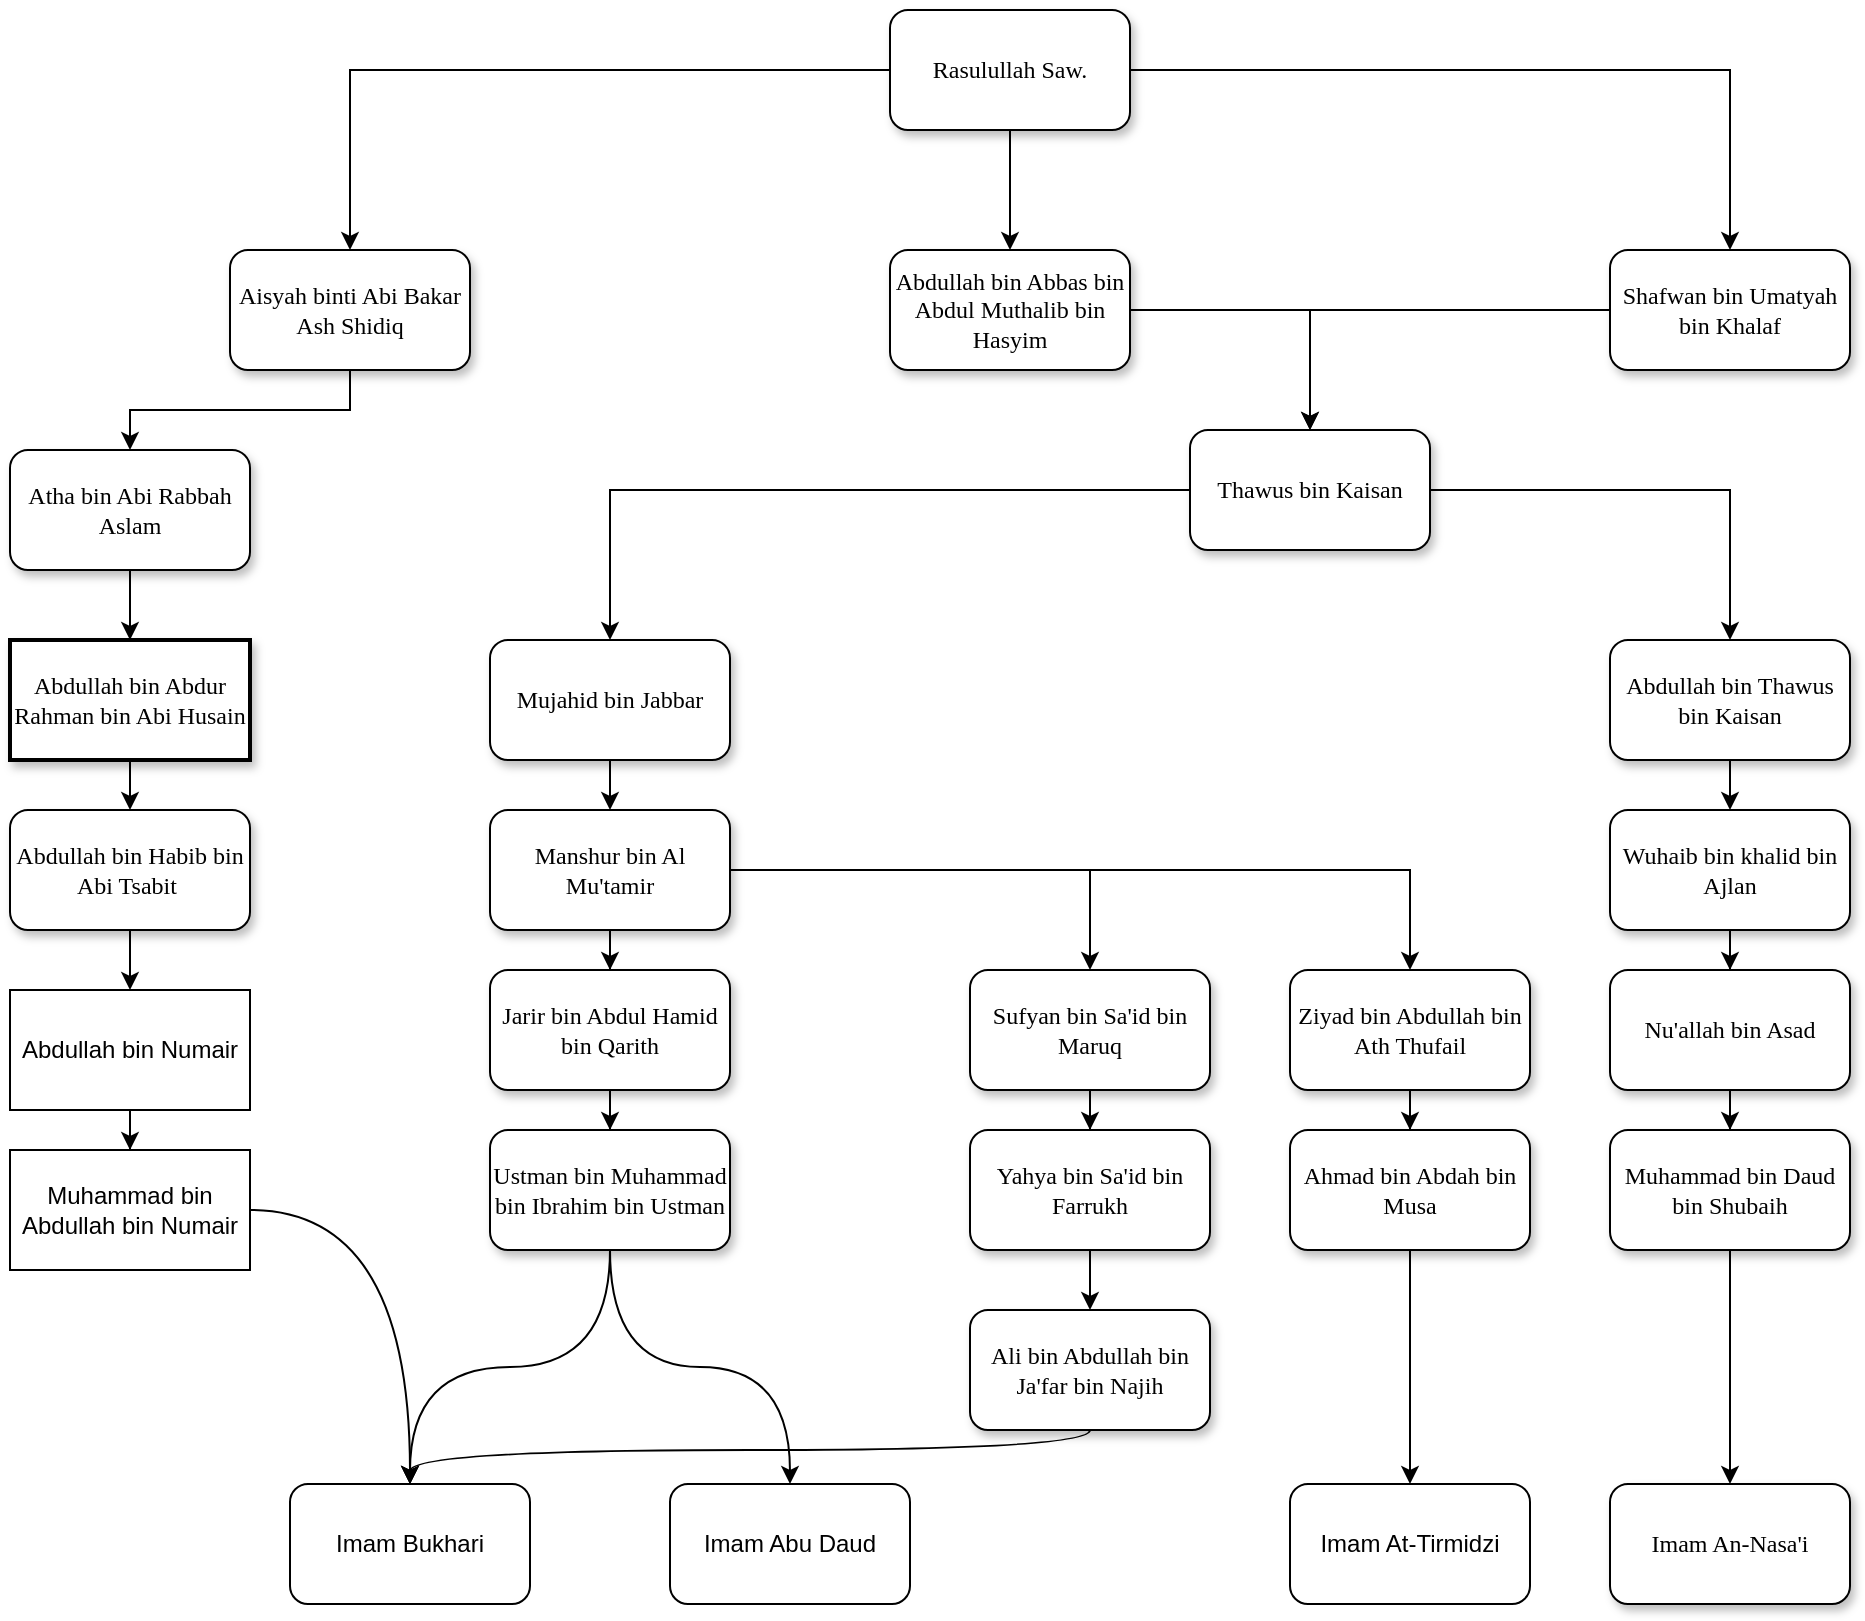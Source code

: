<mxfile version="22.0.8" type="github">
  <diagram name="Page-1" id="10a91c8b-09ff-31b1-d368-03940ed4cc9e">
    <mxGraphModel dx="1056" dy="537" grid="1" gridSize="10" guides="1" tooltips="1" connect="1" arrows="1" fold="1" page="1" pageScale="1" pageWidth="1100" pageHeight="850" background="none" math="0" shadow="0">
      <root>
        <mxCell id="0" />
        <mxCell id="1" parent="0" />
        <mxCell id="oZu985MOciVJZe-gld0W-3" style="edgeStyle=orthogonalEdgeStyle;rounded=0;orthogonalLoop=1;jettySize=auto;html=1;entryX=0.5;entryY=0;entryDx=0;entryDy=0;" edge="1" parent="1" source="62893188c0fa7362-1" target="62893188c0fa7362-2">
          <mxGeometry relative="1" as="geometry" />
        </mxCell>
        <mxCell id="oZu985MOciVJZe-gld0W-30" style="edgeStyle=orthogonalEdgeStyle;rounded=0;orthogonalLoop=1;jettySize=auto;html=1;entryX=0.5;entryY=0;entryDx=0;entryDy=0;" edge="1" parent="1" source="62893188c0fa7362-1" target="62893188c0fa7362-3">
          <mxGeometry relative="1" as="geometry" />
        </mxCell>
        <mxCell id="oZu985MOciVJZe-gld0W-71" value="" style="edgeStyle=orthogonalEdgeStyle;rounded=0;orthogonalLoop=1;jettySize=auto;html=1;" edge="1" parent="1" source="62893188c0fa7362-1" target="oZu985MOciVJZe-gld0W-70">
          <mxGeometry relative="1" as="geometry" />
        </mxCell>
        <mxCell id="62893188c0fa7362-1" value="Rasulullah Saw." style="whiteSpace=wrap;html=1;rounded=1;shadow=1;labelBackgroundColor=none;strokeWidth=1;fontFamily=Verdana;fontSize=12;align=center;" parent="1" vertex="1">
          <mxGeometry x="500" y="30" width="120" height="60" as="geometry" />
        </mxCell>
        <mxCell id="oZu985MOciVJZe-gld0W-4" style="edgeStyle=orthogonalEdgeStyle;rounded=0;orthogonalLoop=1;jettySize=auto;html=1;entryX=0.5;entryY=0;entryDx=0;entryDy=0;" edge="1" parent="1" source="62893188c0fa7362-2" target="62893188c0fa7362-8">
          <mxGeometry relative="1" as="geometry" />
        </mxCell>
        <mxCell id="62893188c0fa7362-2" value="&lt;div style=&quot;&quot;&gt;Aisyah binti Abi Bakar Ash Shidiq&lt;/div&gt;" style="whiteSpace=wrap;html=1;rounded=1;shadow=1;labelBackgroundColor=none;strokeWidth=1;fontFamily=Verdana;fontSize=12;align=center;" parent="1" vertex="1">
          <mxGeometry x="170" y="150" width="120" height="60" as="geometry" />
        </mxCell>
        <mxCell id="oZu985MOciVJZe-gld0W-11" value="" style="edgeStyle=orthogonalEdgeStyle;rounded=0;orthogonalLoop=1;jettySize=auto;html=1;" edge="1" parent="1" source="62893188c0fa7362-3" target="oZu985MOciVJZe-gld0W-10">
          <mxGeometry relative="1" as="geometry" />
        </mxCell>
        <mxCell id="62893188c0fa7362-3" value="Abdullah bin Abbas bin Abdul Muthalib bin Hasyim" style="whiteSpace=wrap;html=1;rounded=1;shadow=1;labelBackgroundColor=none;strokeWidth=1;fontFamily=Verdana;fontSize=12;align=center;" parent="1" vertex="1">
          <mxGeometry x="500" y="150" width="120" height="60" as="geometry" />
        </mxCell>
        <mxCell id="oZu985MOciVJZe-gld0W-92" style="edgeStyle=orthogonalEdgeStyle;rounded=0;orthogonalLoop=1;jettySize=auto;html=1;entryX=0.5;entryY=0;entryDx=0;entryDy=0;" edge="1" parent="1" source="62893188c0fa7362-8" target="62893188c0fa7362-20">
          <mxGeometry relative="1" as="geometry" />
        </mxCell>
        <mxCell id="62893188c0fa7362-8" value="Atha bin Abi Rabbah Aslam" style="whiteSpace=wrap;html=1;rounded=1;shadow=1;labelBackgroundColor=none;strokeWidth=1;fontFamily=Verdana;fontSize=12;align=center;" parent="1" vertex="1">
          <mxGeometry x="60" y="250" width="120" height="60" as="geometry" />
        </mxCell>
        <mxCell id="oZu985MOciVJZe-gld0W-94" style="edgeStyle=orthogonalEdgeStyle;rounded=0;orthogonalLoop=1;jettySize=auto;html=1;" edge="1" parent="1" source="62893188c0fa7362-12" target="oZu985MOciVJZe-gld0W-1">
          <mxGeometry relative="1" as="geometry" />
        </mxCell>
        <mxCell id="62893188c0fa7362-12" value="Abdullah bin Habib bin Abi Tsabit&amp;nbsp;" style="whiteSpace=wrap;html=1;rounded=1;shadow=1;labelBackgroundColor=none;strokeWidth=1;fontFamily=Verdana;fontSize=12;align=center;" parent="1" vertex="1">
          <mxGeometry x="60" y="430" width="120" height="60" as="geometry" />
        </mxCell>
        <mxCell id="oZu985MOciVJZe-gld0W-93" style="edgeStyle=orthogonalEdgeStyle;rounded=0;orthogonalLoop=1;jettySize=auto;html=1;" edge="1" parent="1" source="62893188c0fa7362-20" target="62893188c0fa7362-12">
          <mxGeometry relative="1" as="geometry" />
        </mxCell>
        <mxCell id="62893188c0fa7362-20" value="Abdullah bin Abdur Rahman bin Abi Husain" style="whiteSpace=wrap;html=1;rounded=0;shadow=1;labelBackgroundColor=none;strokeWidth=2;fontFamily=Verdana;fontSize=12;align=center;" parent="1" vertex="1">
          <mxGeometry x="60" y="345" width="120" height="60" as="geometry" />
        </mxCell>
        <mxCell id="oZu985MOciVJZe-gld0W-8" value="" style="edgeStyle=orthogonalEdgeStyle;rounded=0;orthogonalLoop=1;jettySize=auto;html=1;" edge="1" parent="1" source="oZu985MOciVJZe-gld0W-1" target="oZu985MOciVJZe-gld0W-7">
          <mxGeometry relative="1" as="geometry" />
        </mxCell>
        <mxCell id="oZu985MOciVJZe-gld0W-1" value="Abdullah bin Numair" style="rounded=0;whiteSpace=wrap;html=1;" vertex="1" parent="1">
          <mxGeometry x="60" y="520" width="120" height="60" as="geometry" />
        </mxCell>
        <mxCell id="oZu985MOciVJZe-gld0W-75" style="edgeStyle=orthogonalEdgeStyle;orthogonalLoop=1;jettySize=auto;html=1;entryX=0.5;entryY=0;entryDx=0;entryDy=0;curved=1;" edge="1" parent="1" source="oZu985MOciVJZe-gld0W-7" target="oZu985MOciVJZe-gld0W-31">
          <mxGeometry relative="1" as="geometry" />
        </mxCell>
        <mxCell id="oZu985MOciVJZe-gld0W-7" value="Muhammad bin Abdullah bin Numair" style="whiteSpace=wrap;html=1;rounded=0;" vertex="1" parent="1">
          <mxGeometry x="60" y="600" width="120" height="60" as="geometry" />
        </mxCell>
        <mxCell id="oZu985MOciVJZe-gld0W-14" value="" style="edgeStyle=orthogonalEdgeStyle;rounded=0;orthogonalLoop=1;jettySize=auto;html=1;" edge="1" parent="1" source="oZu985MOciVJZe-gld0W-10" target="oZu985MOciVJZe-gld0W-13">
          <mxGeometry relative="1" as="geometry" />
        </mxCell>
        <mxCell id="oZu985MOciVJZe-gld0W-58" value="" style="edgeStyle=orthogonalEdgeStyle;rounded=0;orthogonalLoop=1;jettySize=auto;html=1;" edge="1" parent="1" source="oZu985MOciVJZe-gld0W-10" target="oZu985MOciVJZe-gld0W-57">
          <mxGeometry relative="1" as="geometry" />
        </mxCell>
        <mxCell id="oZu985MOciVJZe-gld0W-10" value="Thawus bin Kaisan" style="whiteSpace=wrap;html=1;fontFamily=Verdana;rounded=1;shadow=1;labelBackgroundColor=none;strokeWidth=1;" vertex="1" parent="1">
          <mxGeometry x="650" y="240" width="120" height="60" as="geometry" />
        </mxCell>
        <mxCell id="oZu985MOciVJZe-gld0W-17" value="" style="edgeStyle=orthogonalEdgeStyle;rounded=0;orthogonalLoop=1;jettySize=auto;html=1;" edge="1" parent="1" source="oZu985MOciVJZe-gld0W-13" target="oZu985MOciVJZe-gld0W-16">
          <mxGeometry relative="1" as="geometry" />
        </mxCell>
        <mxCell id="oZu985MOciVJZe-gld0W-13" value="Mujahid bin Jabbar" style="whiteSpace=wrap;html=1;fontFamily=Verdana;rounded=1;shadow=1;labelBackgroundColor=none;strokeWidth=1;" vertex="1" parent="1">
          <mxGeometry x="300" y="345" width="120" height="60" as="geometry" />
        </mxCell>
        <mxCell id="oZu985MOciVJZe-gld0W-19" value="" style="edgeStyle=orthogonalEdgeStyle;rounded=0;orthogonalLoop=1;jettySize=auto;html=1;" edge="1" parent="1" source="oZu985MOciVJZe-gld0W-16" target="oZu985MOciVJZe-gld0W-18">
          <mxGeometry relative="1" as="geometry" />
        </mxCell>
        <mxCell id="oZu985MOciVJZe-gld0W-25" value="" style="edgeStyle=orthogonalEdgeStyle;rounded=0;orthogonalLoop=1;jettySize=auto;html=1;" edge="1" parent="1" source="oZu985MOciVJZe-gld0W-16" target="oZu985MOciVJZe-gld0W-24">
          <mxGeometry relative="1" as="geometry">
            <Array as="points">
              <mxPoint x="600" y="460" />
            </Array>
          </mxGeometry>
        </mxCell>
        <mxCell id="oZu985MOciVJZe-gld0W-44" value="" style="edgeStyle=orthogonalEdgeStyle;rounded=0;orthogonalLoop=1;jettySize=auto;html=1;" edge="1" parent="1" source="oZu985MOciVJZe-gld0W-16" target="oZu985MOciVJZe-gld0W-43">
          <mxGeometry relative="1" as="geometry">
            <Array as="points">
              <mxPoint x="760" y="460" />
            </Array>
          </mxGeometry>
        </mxCell>
        <mxCell id="oZu985MOciVJZe-gld0W-16" value="Manshur bin Al Mu&#39;tamir" style="whiteSpace=wrap;html=1;fontFamily=Verdana;rounded=1;shadow=1;labelBackgroundColor=none;strokeWidth=1;" vertex="1" parent="1">
          <mxGeometry x="300" y="430" width="120" height="60" as="geometry" />
        </mxCell>
        <mxCell id="oZu985MOciVJZe-gld0W-22" value="" style="edgeStyle=orthogonalEdgeStyle;rounded=0;orthogonalLoop=1;jettySize=auto;html=1;" edge="1" parent="1" source="oZu985MOciVJZe-gld0W-18" target="oZu985MOciVJZe-gld0W-21">
          <mxGeometry relative="1" as="geometry" />
        </mxCell>
        <mxCell id="oZu985MOciVJZe-gld0W-18" value="Jarir bin Abdul Hamid bin Qarith" style="whiteSpace=wrap;html=1;fontFamily=Verdana;rounded=1;shadow=1;labelBackgroundColor=none;strokeWidth=1;" vertex="1" parent="1">
          <mxGeometry x="300" y="510" width="120" height="60" as="geometry" />
        </mxCell>
        <mxCell id="oZu985MOciVJZe-gld0W-56" style="edgeStyle=orthogonalEdgeStyle;rounded=0;orthogonalLoop=1;jettySize=auto;html=1;curved=1;" edge="1" parent="1" source="oZu985MOciVJZe-gld0W-21" target="oZu985MOciVJZe-gld0W-55">
          <mxGeometry relative="1" as="geometry" />
        </mxCell>
        <mxCell id="oZu985MOciVJZe-gld0W-89" style="edgeStyle=orthogonalEdgeStyle;rounded=0;orthogonalLoop=1;jettySize=auto;html=1;entryX=0.5;entryY=0;entryDx=0;entryDy=0;curved=1;" edge="1" parent="1" source="oZu985MOciVJZe-gld0W-21" target="oZu985MOciVJZe-gld0W-31">
          <mxGeometry relative="1" as="geometry" />
        </mxCell>
        <mxCell id="oZu985MOciVJZe-gld0W-21" value="Ustman bin Muhammad bin Ibrahim bin Ustman" style="whiteSpace=wrap;html=1;fontFamily=Verdana;rounded=1;shadow=1;labelBackgroundColor=none;strokeWidth=1;" vertex="1" parent="1">
          <mxGeometry x="300" y="590" width="120" height="60" as="geometry" />
        </mxCell>
        <mxCell id="oZu985MOciVJZe-gld0W-27" value="" style="edgeStyle=orthogonalEdgeStyle;rounded=0;orthogonalLoop=1;jettySize=auto;html=1;" edge="1" parent="1" source="oZu985MOciVJZe-gld0W-24" target="oZu985MOciVJZe-gld0W-26">
          <mxGeometry relative="1" as="geometry" />
        </mxCell>
        <mxCell id="oZu985MOciVJZe-gld0W-24" value="Sufyan bin Sa&#39;id bin Maruq" style="whiteSpace=wrap;html=1;fontFamily=Verdana;rounded=1;shadow=1;labelBackgroundColor=none;strokeWidth=1;" vertex="1" parent="1">
          <mxGeometry x="540" y="510" width="120" height="60" as="geometry" />
        </mxCell>
        <mxCell id="oZu985MOciVJZe-gld0W-29" value="" style="edgeStyle=orthogonalEdgeStyle;rounded=0;orthogonalLoop=1;jettySize=auto;html=1;" edge="1" parent="1" source="oZu985MOciVJZe-gld0W-26" target="oZu985MOciVJZe-gld0W-28">
          <mxGeometry relative="1" as="geometry" />
        </mxCell>
        <mxCell id="oZu985MOciVJZe-gld0W-26" value="Yahya bin Sa&#39;id bin Farrukh" style="whiteSpace=wrap;html=1;fontFamily=Verdana;rounded=1;shadow=1;labelBackgroundColor=none;strokeWidth=1;" vertex="1" parent="1">
          <mxGeometry x="540" y="590" width="120" height="60" as="geometry" />
        </mxCell>
        <mxCell id="oZu985MOciVJZe-gld0W-90" style="edgeStyle=orthogonalEdgeStyle;rounded=0;orthogonalLoop=1;jettySize=auto;html=1;entryX=0.5;entryY=0;entryDx=0;entryDy=0;curved=1;" edge="1" parent="1" source="oZu985MOciVJZe-gld0W-28" target="oZu985MOciVJZe-gld0W-31">
          <mxGeometry relative="1" as="geometry">
            <Array as="points">
              <mxPoint x="600" y="750" />
              <mxPoint x="260" y="750" />
            </Array>
          </mxGeometry>
        </mxCell>
        <mxCell id="oZu985MOciVJZe-gld0W-28" value="Ali bin Abdullah bin Ja&#39;far bin Najih" style="whiteSpace=wrap;html=1;fontFamily=Verdana;rounded=1;shadow=1;labelBackgroundColor=none;strokeWidth=1;" vertex="1" parent="1">
          <mxGeometry x="540" y="680" width="120" height="60" as="geometry" />
        </mxCell>
        <mxCell id="oZu985MOciVJZe-gld0W-31" value="Imam Bukhari" style="rounded=1;whiteSpace=wrap;html=1;" vertex="1" parent="1">
          <mxGeometry x="200" y="767" width="120" height="60" as="geometry" />
        </mxCell>
        <mxCell id="oZu985MOciVJZe-gld0W-46" value="" style="edgeStyle=orthogonalEdgeStyle;rounded=0;orthogonalLoop=1;jettySize=auto;html=1;" edge="1" parent="1" source="oZu985MOciVJZe-gld0W-43" target="oZu985MOciVJZe-gld0W-45">
          <mxGeometry relative="1" as="geometry" />
        </mxCell>
        <mxCell id="oZu985MOciVJZe-gld0W-43" value="Ziyad bin Abdullah bin Ath Thufail" style="whiteSpace=wrap;html=1;fontFamily=Verdana;rounded=1;shadow=1;labelBackgroundColor=none;strokeWidth=1;" vertex="1" parent="1">
          <mxGeometry x="700" y="510" width="120" height="60" as="geometry" />
        </mxCell>
        <mxCell id="oZu985MOciVJZe-gld0W-78" style="edgeStyle=orthogonalEdgeStyle;rounded=0;orthogonalLoop=1;jettySize=auto;html=1;entryX=0.5;entryY=0;entryDx=0;entryDy=0;" edge="1" parent="1" source="oZu985MOciVJZe-gld0W-45" target="oZu985MOciVJZe-gld0W-48">
          <mxGeometry relative="1" as="geometry">
            <mxPoint x="760" y="760" as="targetPoint" />
          </mxGeometry>
        </mxCell>
        <mxCell id="oZu985MOciVJZe-gld0W-45" value="Ahmad bin Abdah bin Musa" style="whiteSpace=wrap;html=1;fontFamily=Verdana;rounded=1;shadow=1;labelBackgroundColor=none;strokeWidth=1;" vertex="1" parent="1">
          <mxGeometry x="700" y="590" width="120" height="60" as="geometry" />
        </mxCell>
        <mxCell id="oZu985MOciVJZe-gld0W-48" value="Imam At-Tirmidzi" style="rounded=1;whiteSpace=wrap;html=1;" vertex="1" parent="1">
          <mxGeometry x="700" y="767" width="120" height="60" as="geometry" />
        </mxCell>
        <mxCell id="oZu985MOciVJZe-gld0W-55" value="Imam Abu Daud" style="rounded=1;whiteSpace=wrap;html=1;" vertex="1" parent="1">
          <mxGeometry x="390" y="767" width="120" height="60" as="geometry" />
        </mxCell>
        <mxCell id="oZu985MOciVJZe-gld0W-60" value="" style="edgeStyle=orthogonalEdgeStyle;rounded=0;orthogonalLoop=1;jettySize=auto;html=1;" edge="1" parent="1" source="oZu985MOciVJZe-gld0W-57" target="oZu985MOciVJZe-gld0W-59">
          <mxGeometry relative="1" as="geometry" />
        </mxCell>
        <mxCell id="oZu985MOciVJZe-gld0W-57" value="Abdullah bin Thawus bin Kaisan" style="whiteSpace=wrap;html=1;fontFamily=Verdana;rounded=1;shadow=1;labelBackgroundColor=none;strokeWidth=1;" vertex="1" parent="1">
          <mxGeometry x="860" y="345" width="120" height="60" as="geometry" />
        </mxCell>
        <mxCell id="oZu985MOciVJZe-gld0W-62" value="" style="edgeStyle=orthogonalEdgeStyle;rounded=0;orthogonalLoop=1;jettySize=auto;html=1;" edge="1" parent="1" source="oZu985MOciVJZe-gld0W-59" target="oZu985MOciVJZe-gld0W-61">
          <mxGeometry relative="1" as="geometry" />
        </mxCell>
        <mxCell id="oZu985MOciVJZe-gld0W-59" value="Wuhaib bin khalid bin Ajlan" style="whiteSpace=wrap;html=1;fontFamily=Verdana;rounded=1;shadow=1;labelBackgroundColor=none;strokeWidth=1;" vertex="1" parent="1">
          <mxGeometry x="860" y="430" width="120" height="60" as="geometry" />
        </mxCell>
        <mxCell id="oZu985MOciVJZe-gld0W-64" value="" style="edgeStyle=orthogonalEdgeStyle;rounded=0;orthogonalLoop=1;jettySize=auto;html=1;" edge="1" parent="1" source="oZu985MOciVJZe-gld0W-61" target="oZu985MOciVJZe-gld0W-63">
          <mxGeometry relative="1" as="geometry" />
        </mxCell>
        <mxCell id="oZu985MOciVJZe-gld0W-61" value="Nu&#39;allah bin Asad" style="whiteSpace=wrap;html=1;fontFamily=Verdana;rounded=1;shadow=1;labelBackgroundColor=none;strokeWidth=1;" vertex="1" parent="1">
          <mxGeometry x="860" y="510" width="120" height="60" as="geometry" />
        </mxCell>
        <mxCell id="oZu985MOciVJZe-gld0W-69" value="" style="edgeStyle=orthogonalEdgeStyle;rounded=0;orthogonalLoop=1;jettySize=auto;html=1;" edge="1" parent="1" source="oZu985MOciVJZe-gld0W-63" target="oZu985MOciVJZe-gld0W-68">
          <mxGeometry relative="1" as="geometry" />
        </mxCell>
        <mxCell id="oZu985MOciVJZe-gld0W-63" value="Muhammad bin Daud bin Shubaih" style="whiteSpace=wrap;html=1;fontFamily=Verdana;rounded=1;shadow=1;labelBackgroundColor=none;strokeWidth=1;" vertex="1" parent="1">
          <mxGeometry x="860" y="590" width="120" height="60" as="geometry" />
        </mxCell>
        <mxCell id="oZu985MOciVJZe-gld0W-68" value="Imam An-Nasa&#39;i" style="whiteSpace=wrap;html=1;fontFamily=Verdana;rounded=1;shadow=1;labelBackgroundColor=none;strokeWidth=1;" vertex="1" parent="1">
          <mxGeometry x="860" y="767" width="120" height="60" as="geometry" />
        </mxCell>
        <mxCell id="oZu985MOciVJZe-gld0W-72" style="edgeStyle=orthogonalEdgeStyle;rounded=0;orthogonalLoop=1;jettySize=auto;html=1;entryX=0.5;entryY=0;entryDx=0;entryDy=0;" edge="1" parent="1" source="oZu985MOciVJZe-gld0W-70" target="oZu985MOciVJZe-gld0W-10">
          <mxGeometry relative="1" as="geometry" />
        </mxCell>
        <mxCell id="oZu985MOciVJZe-gld0W-70" value="Shafwan bin Umatyah bin Khalaf" style="whiteSpace=wrap;html=1;fontFamily=Verdana;rounded=1;shadow=1;labelBackgroundColor=none;strokeWidth=1;" vertex="1" parent="1">
          <mxGeometry x="860" y="150" width="120" height="60" as="geometry" />
        </mxCell>
      </root>
    </mxGraphModel>
  </diagram>
</mxfile>
